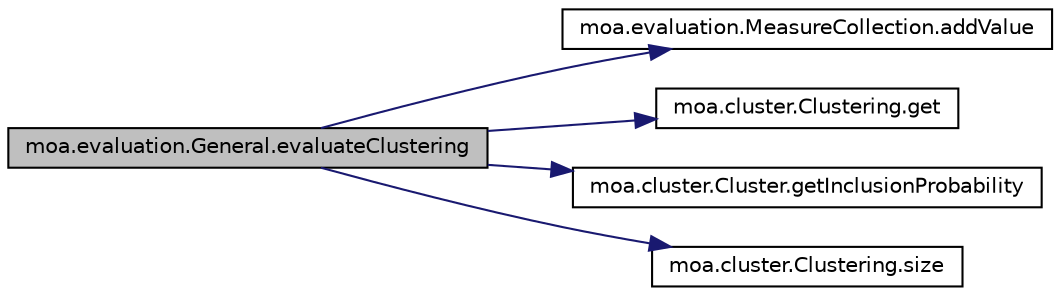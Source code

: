 digraph G
{
  edge [fontname="Helvetica",fontsize="10",labelfontname="Helvetica",labelfontsize="10"];
  node [fontname="Helvetica",fontsize="10",shape=record];
  rankdir=LR;
  Node1 [label="moa.evaluation.General.evaluateClustering",height=0.2,width=0.4,color="black", fillcolor="grey75", style="filled" fontcolor="black"];
  Node1 -> Node2 [color="midnightblue",fontsize="10",style="solid",fontname="Helvetica"];
  Node2 [label="moa.evaluation.MeasureCollection.addValue",height=0.2,width=0.4,color="black", fillcolor="white", style="filled",URL="$classmoa_1_1evaluation_1_1MeasureCollection.html#a344a1c04e2e600092750c6676b9c9906"];
  Node1 -> Node3 [color="midnightblue",fontsize="10",style="solid",fontname="Helvetica"];
  Node3 [label="moa.cluster.Clustering.get",height=0.2,width=0.4,color="black", fillcolor="white", style="filled",URL="$classmoa_1_1cluster_1_1Clustering.html#a6a66be9b90f5cb06b044da278cdf24c9",tooltip="remove a cluster from the clustering"];
  Node1 -> Node4 [color="midnightblue",fontsize="10",style="solid",fontname="Helvetica"];
  Node4 [label="moa.cluster.Cluster.getInclusionProbability",height=0.2,width=0.4,color="black", fillcolor="white", style="filled",URL="$classmoa_1_1cluster_1_1Cluster.html#abf05802928ccf0ebe145e00c3568944b",tooltip="Returns the probability of the given point belonging to this cluster."];
  Node1 -> Node5 [color="midnightblue",fontsize="10",style="solid",fontname="Helvetica"];
  Node5 [label="moa.cluster.Clustering.size",height=0.2,width=0.4,color="black", fillcolor="white", style="filled",URL="$classmoa_1_1cluster_1_1Clustering.html#a054a386d94acf3b88574f061ab4c8d71"];
}
